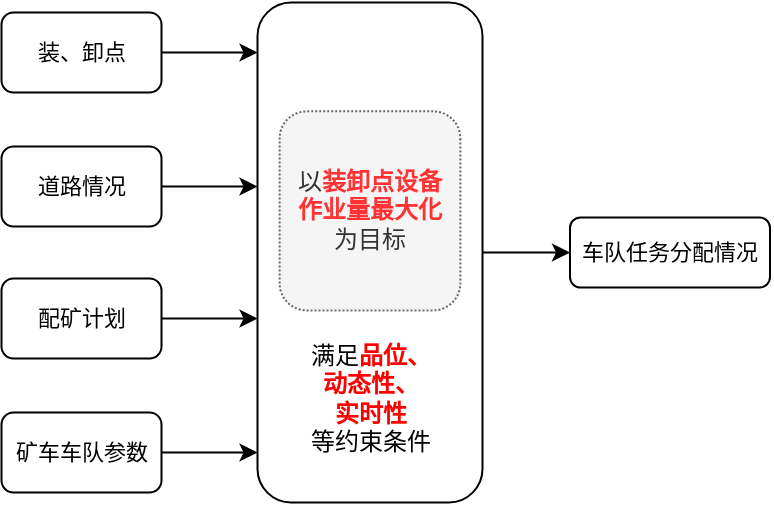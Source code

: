<mxfile version="24.6.2" type="github">
  <diagram name="第 1 页" id="qrbL29LjwJQfhf73JiEF">
    <mxGraphModel dx="1002" dy="535" grid="1" gridSize="10" guides="1" tooltips="1" connect="1" arrows="1" fold="1" page="1" pageScale="1" pageWidth="827" pageHeight="1169" math="0" shadow="0">
      <root>
        <mxCell id="0" />
        <mxCell id="1" parent="0" />
        <mxCell id="K4IKNhPpjtCrkjzsa8T3-32" style="edgeStyle=orthogonalEdgeStyle;rounded=0;orthogonalLoop=1;jettySize=auto;html=1;shadow=0;textShadow=0;" parent="1" source="K4IKNhPpjtCrkjzsa8T3-9" target="K4IKNhPpjtCrkjzsa8T3-24" edge="1">
          <mxGeometry relative="1" as="geometry" />
        </mxCell>
        <mxCell id="K4IKNhPpjtCrkjzsa8T3-9" value="" style="rounded=1;whiteSpace=wrap;html=1;rotation=90;glass=0;shadow=0;textShadow=0;fillStyle=auto;" parent="1" vertex="1">
          <mxGeometry x="245" y="240" width="250" height="112.5" as="geometry" />
        </mxCell>
        <mxCell id="K4IKNhPpjtCrkjzsa8T3-10" value="以&lt;b&gt;&lt;font color=&quot;#ff3333&quot;&gt;装卸点设备作业量最大化&lt;/font&gt;&lt;/b&gt;为目标" style="rounded=1;whiteSpace=wrap;html=1;rotation=90;dashed=1;align=center;verticalAlign=middle;horizontal=0;labelBorderColor=none;labelBackgroundColor=none;textShadow=0;spacingLeft=5;spacingRight=5;shadow=0;dashPattern=1 1;fillColor=#f5f5f5;strokeColor=#666666;fontColor=#333333;" parent="1" vertex="1">
          <mxGeometry x="320.23" y="230.24" width="99.53" height="90.39" as="geometry" />
        </mxCell>
        <mxCell id="K4IKNhPpjtCrkjzsa8T3-17" value="满足&lt;b&gt;&lt;font color=&quot;#ff0000&quot;&gt;品位、&lt;/font&gt;&lt;/b&gt;&lt;div&gt;&lt;b&gt;&lt;font color=&quot;#ff0000&quot;&gt;动态性、&lt;/font&gt;&lt;/b&gt;&lt;/div&gt;&lt;div&gt;&lt;b&gt;&lt;font color=&quot;#ff0000&quot;&gt;实时性&lt;/font&gt;&lt;/b&gt;&lt;/div&gt;&lt;div&gt;等约束条件&lt;/div&gt;" style="text;align=center;verticalAlign=middle;resizable=0;points=[];autosize=1;html=1;shadow=0;textShadow=0;" parent="1" vertex="1">
          <mxGeometry x="330" y="333.75" width="80" height="70" as="geometry" />
        </mxCell>
        <mxCell id="K4IKNhPpjtCrkjzsa8T3-31" style="edgeStyle=orthogonalEdgeStyle;rounded=0;orthogonalLoop=1;jettySize=auto;html=1;shadow=0;textShadow=0;" parent="1" source="K4IKNhPpjtCrkjzsa8T3-18" edge="1">
          <mxGeometry relative="1" as="geometry">
            <mxPoint x="313.75" y="196.25" as="targetPoint" />
          </mxGeometry>
        </mxCell>
        <mxCell id="K4IKNhPpjtCrkjzsa8T3-18" value="&lt;span style=&quot;font-size: 11px; text-wrap: nowrap;&quot;&gt;装、卸点&lt;/span&gt;" style="rounded=1;whiteSpace=wrap;html=1;labelBackgroundColor=none;labelBorderColor=none;textShadow=0;shadow=0;" parent="1" vertex="1">
          <mxGeometry x="185.75" y="176.25" width="80" height="40" as="geometry" />
        </mxCell>
        <mxCell id="K4IKNhPpjtCrkjzsa8T3-28" style="edgeStyle=orthogonalEdgeStyle;rounded=0;orthogonalLoop=1;jettySize=auto;html=1;shadow=0;textShadow=0;" parent="1" source="K4IKNhPpjtCrkjzsa8T3-19" edge="1">
          <mxGeometry relative="1" as="geometry">
            <mxPoint x="313.75" y="263.25" as="targetPoint" />
          </mxGeometry>
        </mxCell>
        <mxCell id="K4IKNhPpjtCrkjzsa8T3-19" value="&lt;span style=&quot;font-size: 11px; text-wrap: nowrap;&quot;&gt;道路情况&lt;/span&gt;" style="rounded=1;whiteSpace=wrap;html=1;labelBackgroundColor=none;labelBorderColor=none;textShadow=0;shadow=0;" parent="1" vertex="1">
          <mxGeometry x="185.75" y="243.25" width="80" height="40" as="geometry" />
        </mxCell>
        <mxCell id="K4IKNhPpjtCrkjzsa8T3-29" style="edgeStyle=orthogonalEdgeStyle;rounded=0;orthogonalLoop=1;jettySize=auto;html=1;shadow=0;textShadow=0;" parent="1" source="K4IKNhPpjtCrkjzsa8T3-20" edge="1">
          <mxGeometry relative="1" as="geometry">
            <mxPoint x="313.75" y="329.25" as="targetPoint" />
          </mxGeometry>
        </mxCell>
        <mxCell id="K4IKNhPpjtCrkjzsa8T3-20" value="&lt;span style=&quot;font-size: 11px; text-wrap: nowrap;&quot;&gt;配矿计划&lt;/span&gt;" style="rounded=1;whiteSpace=wrap;html=1;labelBackgroundColor=none;labelBorderColor=none;textShadow=0;shadow=0;" parent="1" vertex="1">
          <mxGeometry x="185.75" y="309.25" width="80" height="40" as="geometry" />
        </mxCell>
        <mxCell id="K4IKNhPpjtCrkjzsa8T3-30" style="edgeStyle=orthogonalEdgeStyle;rounded=0;orthogonalLoop=1;jettySize=auto;html=1;shadow=0;textShadow=0;" parent="1" source="K4IKNhPpjtCrkjzsa8T3-21" edge="1">
          <mxGeometry relative="1" as="geometry">
            <mxPoint x="313.75" y="396.25" as="targetPoint" />
          </mxGeometry>
        </mxCell>
        <mxCell id="K4IKNhPpjtCrkjzsa8T3-21" value="&lt;span style=&quot;font-size: 11px; text-wrap: nowrap;&quot;&gt;矿车车队参数&lt;/span&gt;" style="rounded=1;whiteSpace=wrap;html=1;labelBackgroundColor=none;labelBorderColor=none;textShadow=0;shadow=0;" parent="1" vertex="1">
          <mxGeometry x="185.75" y="376.25" width="80" height="40" as="geometry" />
        </mxCell>
        <mxCell id="K4IKNhPpjtCrkjzsa8T3-24" value="&lt;span style=&quot;font-size: 11px; text-wrap: nowrap;&quot;&gt;车队任务分配情况&lt;/span&gt;" style="rounded=1;whiteSpace=wrap;html=1;labelBackgroundColor=none;labelBorderColor=none;textShadow=0;shadow=0;" parent="1" vertex="1">
          <mxGeometry x="470" y="278.75" width="100" height="35" as="geometry" />
        </mxCell>
      </root>
    </mxGraphModel>
  </diagram>
</mxfile>
